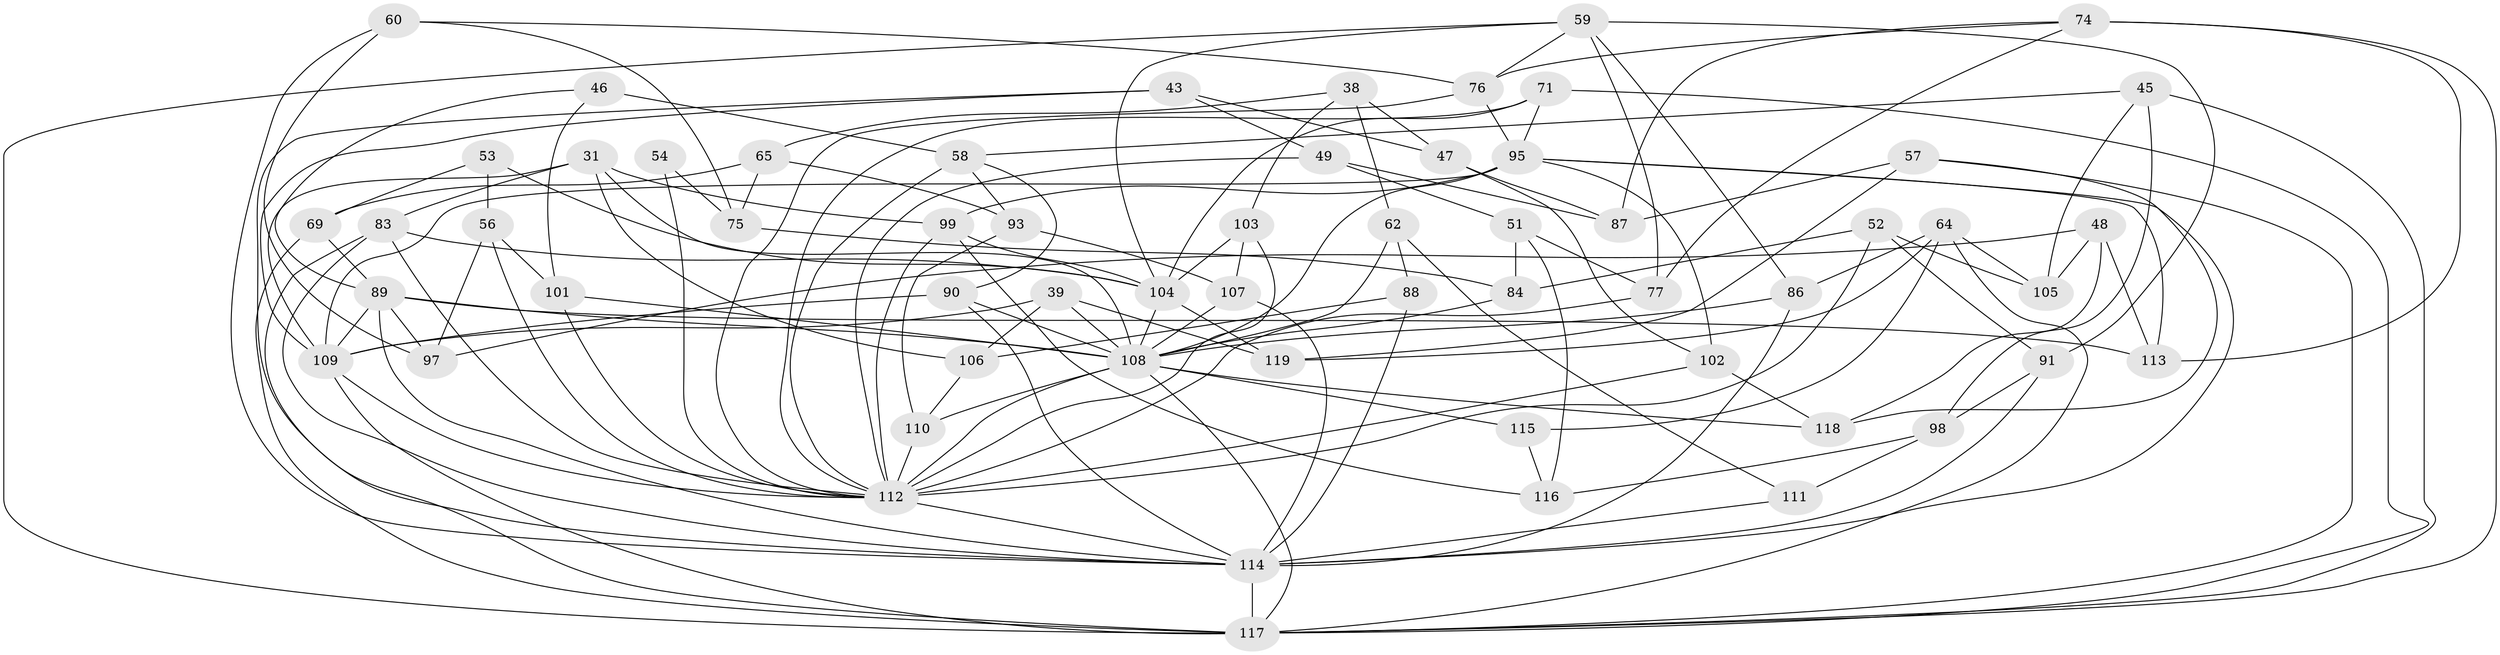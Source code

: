 // original degree distribution, {4: 1.0}
// Generated by graph-tools (version 1.1) at 2025/03/03/04/25 22:03:13]
// undirected, 59 vertices, 147 edges
graph export_dot {
graph [start="1"]
  node [color=gray90,style=filled];
  31 [super="+25"];
  38;
  39;
  43 [super="+42"];
  45;
  46;
  47;
  48;
  49;
  51;
  52;
  53;
  54;
  56;
  57;
  58 [super="+20"];
  59 [super="+1+29"];
  60;
  62;
  64 [super="+4"];
  65;
  69;
  71;
  74 [super="+32"];
  75;
  76 [super="+61"];
  77 [super="+68"];
  83 [super="+55"];
  84;
  86;
  87;
  88;
  89 [super="+21"];
  90;
  91 [super="+78+44"];
  93;
  95 [super="+41+79"];
  97;
  98 [super="+72"];
  99 [super="+10"];
  101;
  102;
  103;
  104 [super="+26+40"];
  105;
  106;
  107;
  108 [super="+16+80"];
  109 [super="+85"];
  110;
  111;
  112 [super="+11+50+73+92+35+67"];
  113;
  114 [super="+6+19+96+100"];
  115;
  116;
  117 [super="+81+66"];
  118;
  119;
  31 -- 83;
  31 -- 99 [weight=2];
  31 -- 106;
  31 -- 108;
  31 -- 109;
  38 -- 47;
  38 -- 62;
  38 -- 65;
  38 -- 103;
  39 -- 106;
  39 -- 119;
  39 -- 108;
  39 -- 109;
  43 -- 47;
  43 -- 109;
  43 -- 114 [weight=3];
  43 -- 49;
  45 -- 105;
  45 -- 98;
  45 -- 58;
  45 -- 117;
  46 -- 58 [weight=2];
  46 -- 101;
  46 -- 89;
  47 -- 87;
  47 -- 102;
  48 -- 113;
  48 -- 97;
  48 -- 105;
  48 -- 118;
  49 -- 112;
  49 -- 87;
  49 -- 51;
  51 -- 116;
  51 -- 84;
  51 -- 77;
  52 -- 84;
  52 -- 105;
  52 -- 91;
  52 -- 112;
  53 -- 69;
  53 -- 56;
  53 -- 104 [weight=2];
  54 -- 75;
  54 -- 112 [weight=3];
  56 -- 97;
  56 -- 101;
  56 -- 112;
  57 -- 118;
  57 -- 119;
  57 -- 87;
  57 -- 117;
  58 -- 90;
  58 -- 93;
  58 -- 112;
  59 -- 76;
  59 -- 86;
  59 -- 77 [weight=2];
  59 -- 91;
  59 -- 104;
  59 -- 117 [weight=2];
  60 -- 97;
  60 -- 76;
  60 -- 75;
  60 -- 114;
  62 -- 111;
  62 -- 88;
  62 -- 108;
  64 -- 119;
  64 -- 115 [weight=2];
  64 -- 105;
  64 -- 86;
  64 -- 117;
  65 -- 75;
  65 -- 93;
  65 -- 69;
  69 -- 117;
  69 -- 89;
  71 -- 104;
  71 -- 95;
  71 -- 117;
  71 -- 112;
  74 -- 87;
  74 -- 113;
  74 -- 117 [weight=2];
  74 -- 76;
  74 -- 77;
  75 -- 84;
  76 -- 95 [weight=2];
  76 -- 112;
  77 -- 112 [weight=2];
  83 -- 117;
  83 -- 112 [weight=2];
  83 -- 104;
  83 -- 114;
  84 -- 108;
  86 -- 108;
  86 -- 114;
  88 -- 106;
  88 -- 114 [weight=2];
  89 -- 97;
  89 -- 113;
  89 -- 108;
  89 -- 114 [weight=2];
  89 -- 109;
  90 -- 108;
  90 -- 114;
  90 -- 109;
  91 -- 98 [weight=2];
  91 -- 114 [weight=4];
  93 -- 107;
  93 -- 110;
  95 -- 102;
  95 -- 99;
  95 -- 114 [weight=2];
  95 -- 113;
  95 -- 108;
  95 -- 109;
  98 -- 111 [weight=2];
  98 -- 116;
  99 -- 116;
  99 -- 112;
  99 -- 104;
  101 -- 108;
  101 -- 112;
  102 -- 118;
  102 -- 112;
  103 -- 107;
  103 -- 104;
  103 -- 112;
  104 -- 108 [weight=2];
  104 -- 119;
  106 -- 110;
  107 -- 114;
  107 -- 108;
  108 -- 118;
  108 -- 112 [weight=4];
  108 -- 110;
  108 -- 115;
  108 -- 117;
  109 -- 112;
  109 -- 117;
  110 -- 112;
  111 -- 114;
  112 -- 114 [weight=3];
  114 -- 117 [weight=4];
  115 -- 116;
}
